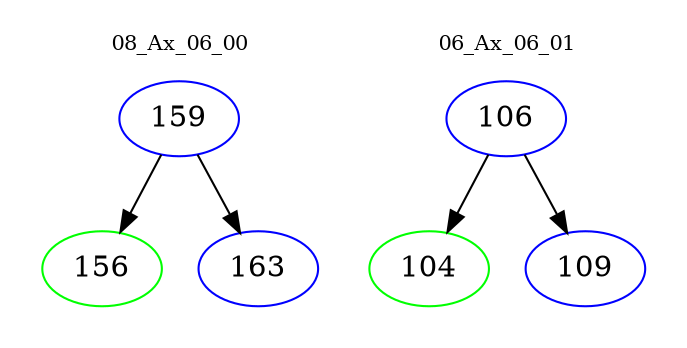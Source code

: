 digraph{
subgraph cluster_0 {
color = white
label = "08_Ax_06_00";
fontsize=10;
T0_159 [label="159", color="blue"]
T0_159 -> T0_156 [color="black"]
T0_156 [label="156", color="green"]
T0_159 -> T0_163 [color="black"]
T0_163 [label="163", color="blue"]
}
subgraph cluster_1 {
color = white
label = "06_Ax_06_01";
fontsize=10;
T1_106 [label="106", color="blue"]
T1_106 -> T1_104 [color="black"]
T1_104 [label="104", color="green"]
T1_106 -> T1_109 [color="black"]
T1_109 [label="109", color="blue"]
}
}

